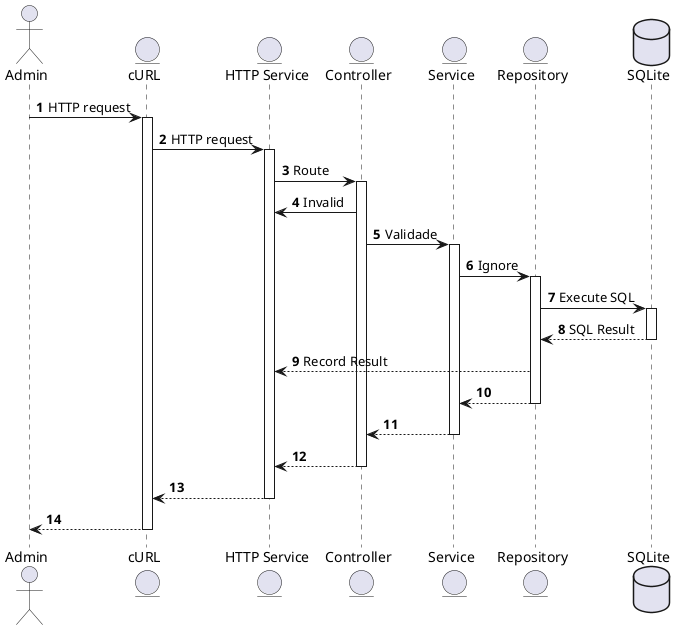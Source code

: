 @startuml Phase I HTTP
actor Admin as admin
entity cURL
entity "HTTP Service" as http
entity Controller as ctlr
entity Service as svc
entity Repository as repo
database SQLite as db
autonumber
admin -> cURL: HTTP request
activate cURL
cURL -> http: HTTP request
activate http
http -> ctlr: Route
activate ctlr
ctlr -> http: Invalid 
ctlr -> svc: Validade 
activate svc
svc -> repo: Ignore
activate repo
repo -> db: Execute SQL
activate db
db --> repo: SQL Result
deactivate db
repo --> http: Record Result
repo --> svc
deactivate repo
svc --> ctlr
deactivate svc
ctlr --> http
deactivate ctlr
http --> cURL
deactivate http
cURL --> admin
deactivate cURL
@enduml